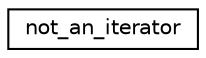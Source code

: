 digraph "Graphical Class Hierarchy"
{
  edge [fontname="Helvetica",fontsize="10",labelfontname="Helvetica",labelfontsize="10"];
  node [fontname="Helvetica",fontsize="10",shape=record];
  rankdir="LR";
  Node0 [label="not_an_iterator",height=0.2,width=0.4,color="black", fillcolor="white", style="filled",URL="$structnot__an__iterator.html"];
}
